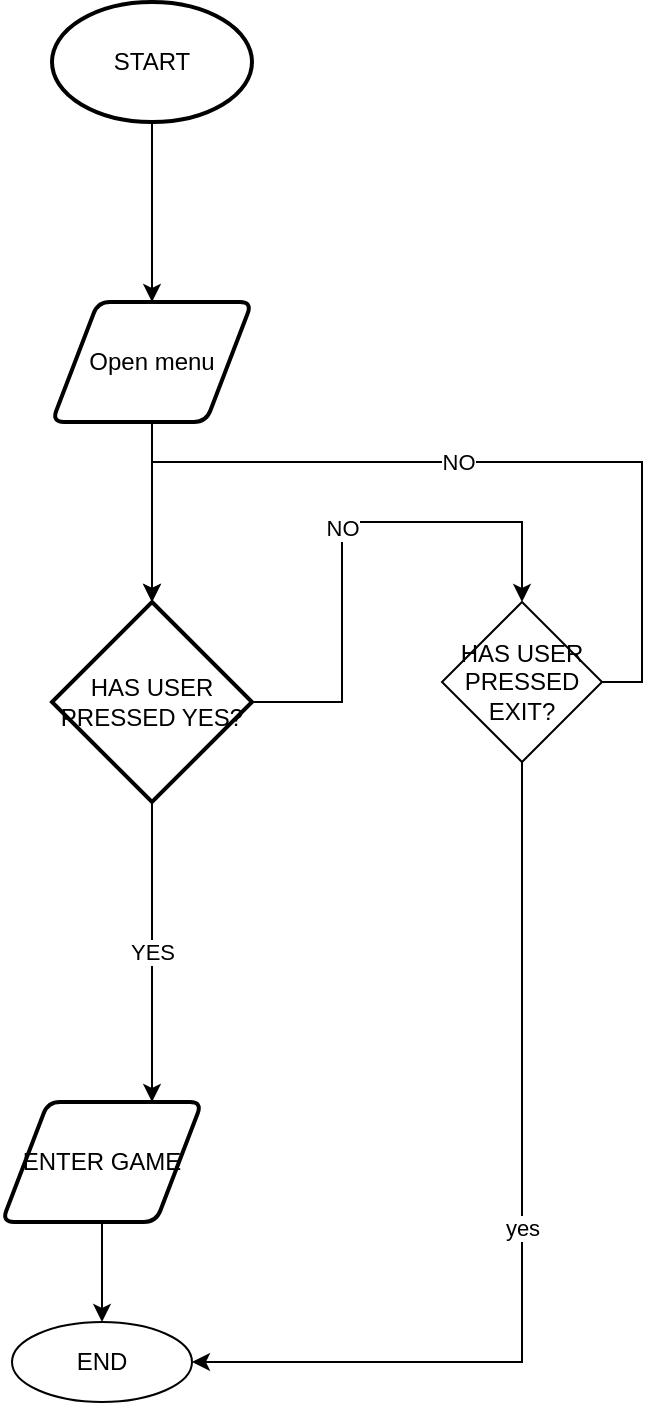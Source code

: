 <mxfile version="14.6.13" type="device"><diagram id="pOU4kv8n9VlgO4ExI1Gp" name="Page-1"><mxGraphModel dx="1422" dy="814" grid="1" gridSize="10" guides="1" tooltips="1" connect="1" arrows="1" fold="1" page="1" pageScale="1" pageWidth="850" pageHeight="1100" math="0" shadow="0"><root><mxCell id="0"/><mxCell id="1" parent="0"/><mxCell id="CXnGYarStmdn0gES_4Cp-3" style="edgeStyle=orthogonalEdgeStyle;rounded=0;orthogonalLoop=1;jettySize=auto;html=1;" parent="1" source="CXnGYarStmdn0gES_4Cp-1" target="CXnGYarStmdn0gES_4Cp-2" edge="1"><mxGeometry relative="1" as="geometry"/></mxCell><mxCell id="CXnGYarStmdn0gES_4Cp-1" value="START" style="strokeWidth=2;html=1;shape=mxgraph.flowchart.start_1;whiteSpace=wrap;" parent="1" vertex="1"><mxGeometry x="325" y="40" width="100" height="60" as="geometry"/></mxCell><mxCell id="CXnGYarStmdn0gES_4Cp-10" style="edgeStyle=orthogonalEdgeStyle;rounded=0;orthogonalLoop=1;jettySize=auto;html=1;entryX=0.5;entryY=0;entryDx=0;entryDy=0;entryPerimeter=0;" parent="1" source="CXnGYarStmdn0gES_4Cp-2" target="CXnGYarStmdn0gES_4Cp-6" edge="1"><mxGeometry relative="1" as="geometry"/></mxCell><mxCell id="CXnGYarStmdn0gES_4Cp-2" value="Open menu" style="shape=parallelogram;html=1;strokeWidth=2;perimeter=parallelogramPerimeter;whiteSpace=wrap;rounded=1;arcSize=12;size=0.23;" parent="1" vertex="1"><mxGeometry x="325" y="190" width="100" height="60" as="geometry"/></mxCell><mxCell id="CXnGYarStmdn0gES_4Cp-11" value="NO" style="edgeStyle=orthogonalEdgeStyle;rounded=0;orthogonalLoop=1;jettySize=auto;html=1;entryX=0.5;entryY=0;entryDx=0;entryDy=0;" parent="1" source="CXnGYarStmdn0gES_4Cp-6" target="b6HoHAmvIOkp0PVAkltR-3" edge="1"><mxGeometry relative="1" as="geometry"><Array as="points"><mxPoint x="470" y="390"/><mxPoint x="470" y="300"/><mxPoint x="560" y="300"/></Array><mxPoint x="640" y="570" as="targetPoint"/></mxGeometry></mxCell><mxCell id="CXnGYarStmdn0gES_4Cp-16" value="YES" style="edgeStyle=orthogonalEdgeStyle;rounded=0;orthogonalLoop=1;jettySize=auto;html=1;entryX=0.75;entryY=0;entryDx=0;entryDy=0;" parent="1" source="CXnGYarStmdn0gES_4Cp-6" target="CXnGYarStmdn0gES_4Cp-15" edge="1"><mxGeometry relative="1" as="geometry"/></mxCell><mxCell id="CXnGYarStmdn0gES_4Cp-6" value="HAS USER PRESSED YES?" style="strokeWidth=2;html=1;shape=mxgraph.flowchart.decision;whiteSpace=wrap;" parent="1" vertex="1"><mxGeometry x="325" y="340" width="100" height="100" as="geometry"/></mxCell><mxCell id="b6HoHAmvIOkp0PVAkltR-2" style="edgeStyle=orthogonalEdgeStyle;rounded=0;orthogonalLoop=1;jettySize=auto;html=1;" edge="1" parent="1" source="CXnGYarStmdn0gES_4Cp-15" target="b6HoHAmvIOkp0PVAkltR-1"><mxGeometry relative="1" as="geometry"/></mxCell><mxCell id="CXnGYarStmdn0gES_4Cp-15" value="ENTER GAME" style="shape=parallelogram;html=1;strokeWidth=2;perimeter=parallelogramPerimeter;whiteSpace=wrap;rounded=1;arcSize=12;size=0.23;" parent="1" vertex="1"><mxGeometry x="300" y="590" width="100" height="60" as="geometry"/></mxCell><mxCell id="b6HoHAmvIOkp0PVAkltR-1" value="END" style="ellipse;whiteSpace=wrap;html=1;" vertex="1" parent="1"><mxGeometry x="305" y="700" width="90" height="40" as="geometry"/></mxCell><mxCell id="b6HoHAmvIOkp0PVAkltR-4" value="yes" style="edgeStyle=orthogonalEdgeStyle;rounded=0;orthogonalLoop=1;jettySize=auto;html=1;exitX=0.5;exitY=1;exitDx=0;exitDy=0;entryX=1;entryY=0.5;entryDx=0;entryDy=0;" edge="1" parent="1" source="b6HoHAmvIOkp0PVAkltR-3" target="b6HoHAmvIOkp0PVAkltR-1"><mxGeometry relative="1" as="geometry"/></mxCell><mxCell id="b6HoHAmvIOkp0PVAkltR-5" value="NO" style="edgeStyle=orthogonalEdgeStyle;rounded=0;orthogonalLoop=1;jettySize=auto;html=1;exitX=1;exitY=0.5;exitDx=0;exitDy=0;entryX=0.5;entryY=0;entryDx=0;entryDy=0;entryPerimeter=0;" edge="1" parent="1" source="b6HoHAmvIOkp0PVAkltR-3" target="CXnGYarStmdn0gES_4Cp-6"><mxGeometry relative="1" as="geometry"><Array as="points"><mxPoint x="620" y="380"/><mxPoint x="620" y="270"/><mxPoint x="375" y="270"/></Array></mxGeometry></mxCell><mxCell id="b6HoHAmvIOkp0PVAkltR-3" value="HAS USER PRESSED EXIT?" style="rhombus;whiteSpace=wrap;html=1;" vertex="1" parent="1"><mxGeometry x="520" y="340" width="80" height="80" as="geometry"/></mxCell></root></mxGraphModel></diagram></mxfile>